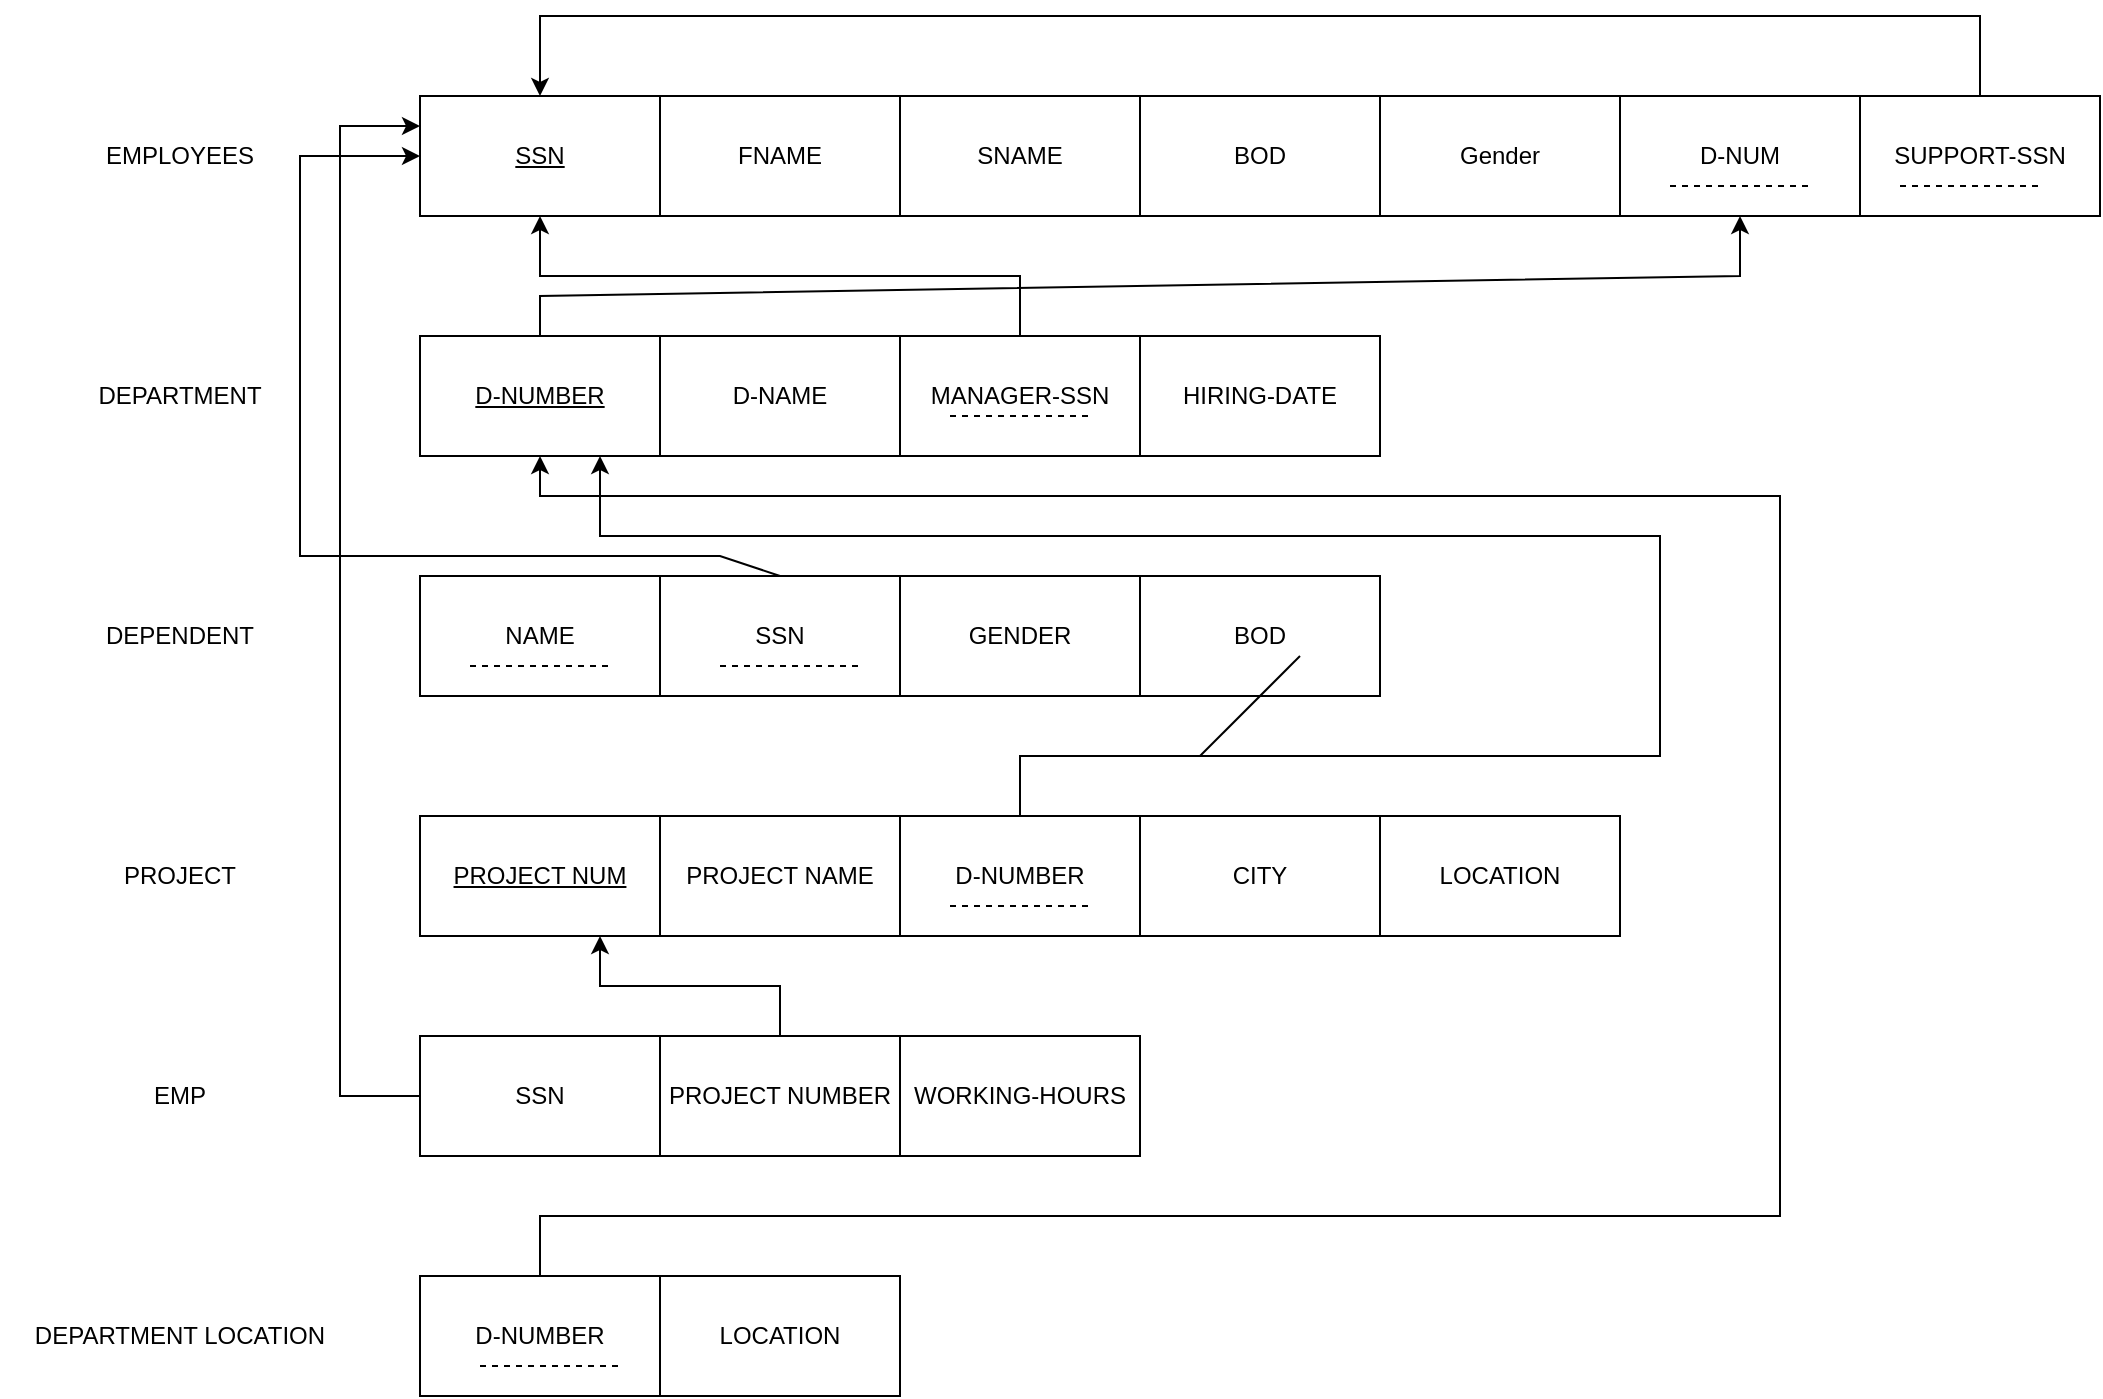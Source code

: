 <mxfile version="24.6.4" type="github">
  <diagram name="Page-1" id="nxbbfwsY9ipYVMFQbar0">
    <mxGraphModel dx="2213" dy="730" grid="1" gridSize="10" guides="1" tooltips="1" connect="1" arrows="1" fold="1" page="1" pageScale="1" pageWidth="850" pageHeight="1100" math="0" shadow="0">
      <root>
        <mxCell id="0" />
        <mxCell id="1" parent="0" />
        <mxCell id="waT2RRmkpe6hHdSSsflM-8" value="&lt;u&gt;SSN&lt;/u&gt;" style="rounded=0;whiteSpace=wrap;html=1;" vertex="1" parent="1">
          <mxGeometry x="40" y="80" width="120" height="60" as="geometry" />
        </mxCell>
        <mxCell id="waT2RRmkpe6hHdSSsflM-9" value="SUPPORT-SSN" style="rounded=0;whiteSpace=wrap;html=1;" vertex="1" parent="1">
          <mxGeometry x="760" y="80" width="120" height="60" as="geometry" />
        </mxCell>
        <mxCell id="waT2RRmkpe6hHdSSsflM-10" value="D-NUM" style="rounded=0;whiteSpace=wrap;html=1;" vertex="1" parent="1">
          <mxGeometry x="640" y="80" width="120" height="60" as="geometry" />
        </mxCell>
        <mxCell id="waT2RRmkpe6hHdSSsflM-11" value="Gender" style="rounded=0;whiteSpace=wrap;html=1;" vertex="1" parent="1">
          <mxGeometry x="520" y="80" width="120" height="60" as="geometry" />
        </mxCell>
        <mxCell id="waT2RRmkpe6hHdSSsflM-12" value="BOD" style="rounded=0;whiteSpace=wrap;html=1;" vertex="1" parent="1">
          <mxGeometry x="400" y="80" width="120" height="60" as="geometry" />
        </mxCell>
        <mxCell id="waT2RRmkpe6hHdSSsflM-13" value="SNAME" style="rounded=0;whiteSpace=wrap;html=1;" vertex="1" parent="1">
          <mxGeometry x="280" y="80" width="120" height="60" as="geometry" />
        </mxCell>
        <mxCell id="waT2RRmkpe6hHdSSsflM-14" value="FNAME" style="rounded=0;whiteSpace=wrap;html=1;" vertex="1" parent="1">
          <mxGeometry x="160" y="80" width="120" height="60" as="geometry" />
        </mxCell>
        <mxCell id="waT2RRmkpe6hHdSSsflM-15" value="&lt;u&gt;D-NUMBER&lt;/u&gt;" style="rounded=0;whiteSpace=wrap;html=1;" vertex="1" parent="1">
          <mxGeometry x="40" y="200" width="120" height="60" as="geometry" />
        </mxCell>
        <mxCell id="waT2RRmkpe6hHdSSsflM-16" value="HIRING-DATE" style="rounded=0;whiteSpace=wrap;html=1;" vertex="1" parent="1">
          <mxGeometry x="400" y="200" width="120" height="60" as="geometry" />
        </mxCell>
        <mxCell id="waT2RRmkpe6hHdSSsflM-17" value="MANAGER-SSN" style="rounded=0;whiteSpace=wrap;html=1;" vertex="1" parent="1">
          <mxGeometry x="280" y="200" width="120" height="60" as="geometry" />
        </mxCell>
        <mxCell id="waT2RRmkpe6hHdSSsflM-18" value="D-NAME" style="rounded=0;whiteSpace=wrap;html=1;" vertex="1" parent="1">
          <mxGeometry x="160" y="200" width="120" height="60" as="geometry" />
        </mxCell>
        <mxCell id="waT2RRmkpe6hHdSSsflM-19" value="NAME" style="rounded=0;whiteSpace=wrap;html=1;" vertex="1" parent="1">
          <mxGeometry x="40" y="320" width="120" height="60" as="geometry" />
        </mxCell>
        <mxCell id="waT2RRmkpe6hHdSSsflM-20" value="BOD" style="rounded=0;whiteSpace=wrap;html=1;" vertex="1" parent="1">
          <mxGeometry x="400" y="320" width="120" height="60" as="geometry" />
        </mxCell>
        <mxCell id="waT2RRmkpe6hHdSSsflM-21" value="GENDER" style="rounded=0;whiteSpace=wrap;html=1;" vertex="1" parent="1">
          <mxGeometry x="280" y="320" width="120" height="60" as="geometry" />
        </mxCell>
        <mxCell id="waT2RRmkpe6hHdSSsflM-22" value="SSN" style="rounded=0;whiteSpace=wrap;html=1;" vertex="1" parent="1">
          <mxGeometry x="160" y="320" width="120" height="60" as="geometry" />
        </mxCell>
        <mxCell id="waT2RRmkpe6hHdSSsflM-23" value="&lt;u&gt;PROJECT NUM&lt;/u&gt;" style="rounded=0;whiteSpace=wrap;html=1;" vertex="1" parent="1">
          <mxGeometry x="40" y="440" width="120" height="60" as="geometry" />
        </mxCell>
        <mxCell id="waT2RRmkpe6hHdSSsflM-24" value="CITY" style="rounded=0;whiteSpace=wrap;html=1;" vertex="1" parent="1">
          <mxGeometry x="400" y="440" width="120" height="60" as="geometry" />
        </mxCell>
        <mxCell id="waT2RRmkpe6hHdSSsflM-25" value="D-NUMBER" style="rounded=0;whiteSpace=wrap;html=1;" vertex="1" parent="1">
          <mxGeometry x="280" y="440" width="120" height="60" as="geometry" />
        </mxCell>
        <mxCell id="waT2RRmkpe6hHdSSsflM-26" value="PROJECT NAME" style="rounded=0;whiteSpace=wrap;html=1;" vertex="1" parent="1">
          <mxGeometry x="160" y="440" width="120" height="60" as="geometry" />
        </mxCell>
        <mxCell id="waT2RRmkpe6hHdSSsflM-27" value="LOCATION" style="rounded=0;whiteSpace=wrap;html=1;" vertex="1" parent="1">
          <mxGeometry x="520" y="440" width="120" height="60" as="geometry" />
        </mxCell>
        <mxCell id="waT2RRmkpe6hHdSSsflM-28" value="SSN" style="rounded=0;whiteSpace=wrap;html=1;" vertex="1" parent="1">
          <mxGeometry x="40" y="550" width="120" height="60" as="geometry" />
        </mxCell>
        <mxCell id="waT2RRmkpe6hHdSSsflM-29" value="WORKING-HOURS" style="rounded=0;whiteSpace=wrap;html=1;" vertex="1" parent="1">
          <mxGeometry x="280" y="550" width="120" height="60" as="geometry" />
        </mxCell>
        <mxCell id="waT2RRmkpe6hHdSSsflM-49" style="edgeStyle=orthogonalEdgeStyle;rounded=0;orthogonalLoop=1;jettySize=auto;html=1;entryX=0.75;entryY=1;entryDx=0;entryDy=0;" edge="1" parent="1" source="waT2RRmkpe6hHdSSsflM-30" target="waT2RRmkpe6hHdSSsflM-23">
          <mxGeometry relative="1" as="geometry" />
        </mxCell>
        <mxCell id="waT2RRmkpe6hHdSSsflM-30" value="PROJECT NUMBER" style="rounded=0;whiteSpace=wrap;html=1;" vertex="1" parent="1">
          <mxGeometry x="160" y="550" width="120" height="60" as="geometry" />
        </mxCell>
        <mxCell id="waT2RRmkpe6hHdSSsflM-31" value="D-NUMBER" style="rounded=0;whiteSpace=wrap;html=1;" vertex="1" parent="1">
          <mxGeometry x="40" y="670" width="120" height="60" as="geometry" />
        </mxCell>
        <mxCell id="waT2RRmkpe6hHdSSsflM-32" value="LOCATION" style="rounded=0;whiteSpace=wrap;html=1;" vertex="1" parent="1">
          <mxGeometry x="160" y="670" width="120" height="60" as="geometry" />
        </mxCell>
        <mxCell id="waT2RRmkpe6hHdSSsflM-33" value="EMPLOYEES" style="text;html=1;align=center;verticalAlign=middle;whiteSpace=wrap;rounded=0;" vertex="1" parent="1">
          <mxGeometry x="-170" y="95" width="180" height="30" as="geometry" />
        </mxCell>
        <mxCell id="waT2RRmkpe6hHdSSsflM-34" value="DEPARTMENT" style="text;html=1;align=center;verticalAlign=middle;whiteSpace=wrap;rounded=0;" vertex="1" parent="1">
          <mxGeometry x="-170" y="215" width="180" height="30" as="geometry" />
        </mxCell>
        <mxCell id="waT2RRmkpe6hHdSSsflM-35" value="DEPENDENT" style="text;html=1;align=center;verticalAlign=middle;whiteSpace=wrap;rounded=0;" vertex="1" parent="1">
          <mxGeometry x="-170" y="335" width="180" height="30" as="geometry" />
        </mxCell>
        <mxCell id="waT2RRmkpe6hHdSSsflM-36" value="PROJECT" style="text;html=1;align=center;verticalAlign=middle;whiteSpace=wrap;rounded=0;" vertex="1" parent="1">
          <mxGeometry x="-170" y="455" width="180" height="30" as="geometry" />
        </mxCell>
        <mxCell id="waT2RRmkpe6hHdSSsflM-37" value="EMP" style="text;html=1;align=center;verticalAlign=middle;whiteSpace=wrap;rounded=0;" vertex="1" parent="1">
          <mxGeometry x="-170" y="565" width="180" height="30" as="geometry" />
        </mxCell>
        <mxCell id="waT2RRmkpe6hHdSSsflM-38" value="DEPARTMENT LOCATION" style="text;html=1;align=center;verticalAlign=middle;whiteSpace=wrap;rounded=0;" vertex="1" parent="1">
          <mxGeometry x="-170" y="685" width="180" height="30" as="geometry" />
        </mxCell>
        <mxCell id="waT2RRmkpe6hHdSSsflM-39" value="" style="endArrow=classic;html=1;rounded=0;exitX=0.5;exitY=0;exitDx=0;exitDy=0;entryX=0.5;entryY=0;entryDx=0;entryDy=0;" edge="1" parent="1" source="waT2RRmkpe6hHdSSsflM-9" target="waT2RRmkpe6hHdSSsflM-8">
          <mxGeometry width="50" height="50" relative="1" as="geometry">
            <mxPoint x="430" y="440" as="sourcePoint" />
            <mxPoint x="690" y="50" as="targetPoint" />
            <Array as="points">
              <mxPoint x="820" y="40" />
              <mxPoint x="100" y="40" />
            </Array>
          </mxGeometry>
        </mxCell>
        <mxCell id="waT2RRmkpe6hHdSSsflM-40" value="" style="endArrow=classic;html=1;rounded=0;exitX=0.5;exitY=0;exitDx=0;exitDy=0;entryX=0.5;entryY=1;entryDx=0;entryDy=0;" edge="1" parent="1" source="waT2RRmkpe6hHdSSsflM-17" target="waT2RRmkpe6hHdSSsflM-8">
          <mxGeometry width="50" height="50" relative="1" as="geometry">
            <mxPoint x="430" y="250" as="sourcePoint" />
            <mxPoint x="480" y="200" as="targetPoint" />
            <Array as="points">
              <mxPoint x="340" y="170" />
              <mxPoint x="100" y="170" />
            </Array>
          </mxGeometry>
        </mxCell>
        <mxCell id="waT2RRmkpe6hHdSSsflM-41" value="" style="endArrow=classic;html=1;rounded=0;exitX=0.5;exitY=0;exitDx=0;exitDy=0;entryX=0.5;entryY=1;entryDx=0;entryDy=0;" edge="1" parent="1" source="waT2RRmkpe6hHdSSsflM-15" target="waT2RRmkpe6hHdSSsflM-10">
          <mxGeometry width="50" height="50" relative="1" as="geometry">
            <mxPoint x="430" y="250" as="sourcePoint" />
            <mxPoint x="660" y="170" as="targetPoint" />
            <Array as="points">
              <mxPoint x="100" y="180" />
              <mxPoint x="700" y="170" />
            </Array>
          </mxGeometry>
        </mxCell>
        <mxCell id="waT2RRmkpe6hHdSSsflM-42" value="" style="endArrow=classic;html=1;rounded=0;exitX=0.5;exitY=0;exitDx=0;exitDy=0;entryX=0.5;entryY=1;entryDx=0;entryDy=0;" edge="1" parent="1" source="waT2RRmkpe6hHdSSsflM-31" target="waT2RRmkpe6hHdSSsflM-15">
          <mxGeometry width="50" height="50" relative="1" as="geometry">
            <mxPoint x="430" y="470" as="sourcePoint" />
            <mxPoint x="480" y="420" as="targetPoint" />
            <Array as="points">
              <mxPoint x="100" y="640" />
              <mxPoint x="720" y="640" />
              <mxPoint x="720" y="280" />
              <mxPoint x="100" y="280" />
            </Array>
          </mxGeometry>
        </mxCell>
        <mxCell id="waT2RRmkpe6hHdSSsflM-43" value="" style="endArrow=classic;html=1;rounded=0;exitX=0.5;exitY=0;exitDx=0;exitDy=0;entryX=0.75;entryY=1;entryDx=0;entryDy=0;" edge="1" parent="1" source="waT2RRmkpe6hHdSSsflM-25" target="waT2RRmkpe6hHdSSsflM-15">
          <mxGeometry width="50" height="50" relative="1" as="geometry">
            <mxPoint x="430" y="470" as="sourcePoint" />
            <mxPoint x="480" y="420" as="targetPoint" />
            <Array as="points">
              <mxPoint x="340" y="410" />
              <mxPoint x="660" y="410" />
              <mxPoint x="660" y="300" />
              <mxPoint x="130" y="300" />
            </Array>
          </mxGeometry>
        </mxCell>
        <mxCell id="waT2RRmkpe6hHdSSsflM-44" value="" style="endArrow=classic;html=1;rounded=0;exitX=0.5;exitY=0;exitDx=0;exitDy=0;entryX=0;entryY=0.5;entryDx=0;entryDy=0;" edge="1" parent="1" source="waT2RRmkpe6hHdSSsflM-22" target="waT2RRmkpe6hHdSSsflM-8">
          <mxGeometry width="50" height="50" relative="1" as="geometry">
            <mxPoint x="430" y="470" as="sourcePoint" />
            <mxPoint x="480" y="420" as="targetPoint" />
            <Array as="points">
              <mxPoint x="190" y="310" />
              <mxPoint x="-20" y="310" />
              <mxPoint x="-20" y="110" />
            </Array>
          </mxGeometry>
        </mxCell>
        <mxCell id="waT2RRmkpe6hHdSSsflM-45" value="" style="endArrow=classic;html=1;rounded=0;exitX=0;exitY=0.5;exitDx=0;exitDy=0;entryX=0;entryY=0.25;entryDx=0;entryDy=0;" edge="1" parent="1" source="waT2RRmkpe6hHdSSsflM-28" target="waT2RRmkpe6hHdSSsflM-8">
          <mxGeometry width="50" height="50" relative="1" as="geometry">
            <mxPoint x="430" y="470" as="sourcePoint" />
            <mxPoint x="480" y="420" as="targetPoint" />
            <Array as="points">
              <mxPoint y="580" />
              <mxPoint y="95" />
            </Array>
          </mxGeometry>
        </mxCell>
        <mxCell id="waT2RRmkpe6hHdSSsflM-53" value="" style="endArrow=none;dashed=1;html=1;rounded=0;" edge="1" parent="1">
          <mxGeometry width="50" height="50" relative="1" as="geometry">
            <mxPoint x="665" y="125" as="sourcePoint" />
            <mxPoint x="735" y="125" as="targetPoint" />
          </mxGeometry>
        </mxCell>
        <mxCell id="waT2RRmkpe6hHdSSsflM-54" value="" style="endArrow=none;dashed=1;html=1;rounded=0;" edge="1" parent="1">
          <mxGeometry width="50" height="50" relative="1" as="geometry">
            <mxPoint x="780" y="125" as="sourcePoint" />
            <mxPoint x="850" y="125" as="targetPoint" />
          </mxGeometry>
        </mxCell>
        <mxCell id="waT2RRmkpe6hHdSSsflM-55" value="" style="endArrow=none;dashed=1;html=1;rounded=0;" edge="1" parent="1">
          <mxGeometry width="50" height="50" relative="1" as="geometry">
            <mxPoint x="305" y="240" as="sourcePoint" />
            <mxPoint x="375" y="240" as="targetPoint" />
          </mxGeometry>
        </mxCell>
        <mxCell id="waT2RRmkpe6hHdSSsflM-57" value="" style="endArrow=none;dashed=1;html=1;rounded=0;" edge="1" parent="1">
          <mxGeometry width="50" height="50" relative="1" as="geometry">
            <mxPoint x="70" y="715" as="sourcePoint" />
            <mxPoint x="140" y="715" as="targetPoint" />
          </mxGeometry>
        </mxCell>
        <mxCell id="waT2RRmkpe6hHdSSsflM-59" value="" style="endArrow=none;dashed=1;html=1;rounded=0;" edge="1" parent="1">
          <mxGeometry width="50" height="50" relative="1" as="geometry">
            <mxPoint x="190" y="365" as="sourcePoint" />
            <mxPoint x="260" y="365" as="targetPoint" />
          </mxGeometry>
        </mxCell>
        <mxCell id="waT2RRmkpe6hHdSSsflM-60" value="" style="endArrow=none;dashed=1;html=1;rounded=0;" edge="1" parent="1">
          <mxGeometry width="50" height="50" relative="1" as="geometry">
            <mxPoint x="65" y="365" as="sourcePoint" />
            <mxPoint x="135" y="365" as="targetPoint" />
          </mxGeometry>
        </mxCell>
        <mxCell id="waT2RRmkpe6hHdSSsflM-61" value="" style="endArrow=none;dashed=1;html=1;rounded=0;" edge="1" parent="1">
          <mxGeometry width="50" height="50" relative="1" as="geometry">
            <mxPoint x="305" y="485" as="sourcePoint" />
            <mxPoint x="375" y="485" as="targetPoint" />
          </mxGeometry>
        </mxCell>
        <mxCell id="waT2RRmkpe6hHdSSsflM-63" value="" style="endArrow=none;html=1;rounded=0;" edge="1" parent="1">
          <mxGeometry width="50" height="50" relative="1" as="geometry">
            <mxPoint x="430" y="410" as="sourcePoint" />
            <mxPoint x="480" y="360" as="targetPoint" />
          </mxGeometry>
        </mxCell>
      </root>
    </mxGraphModel>
  </diagram>
</mxfile>
